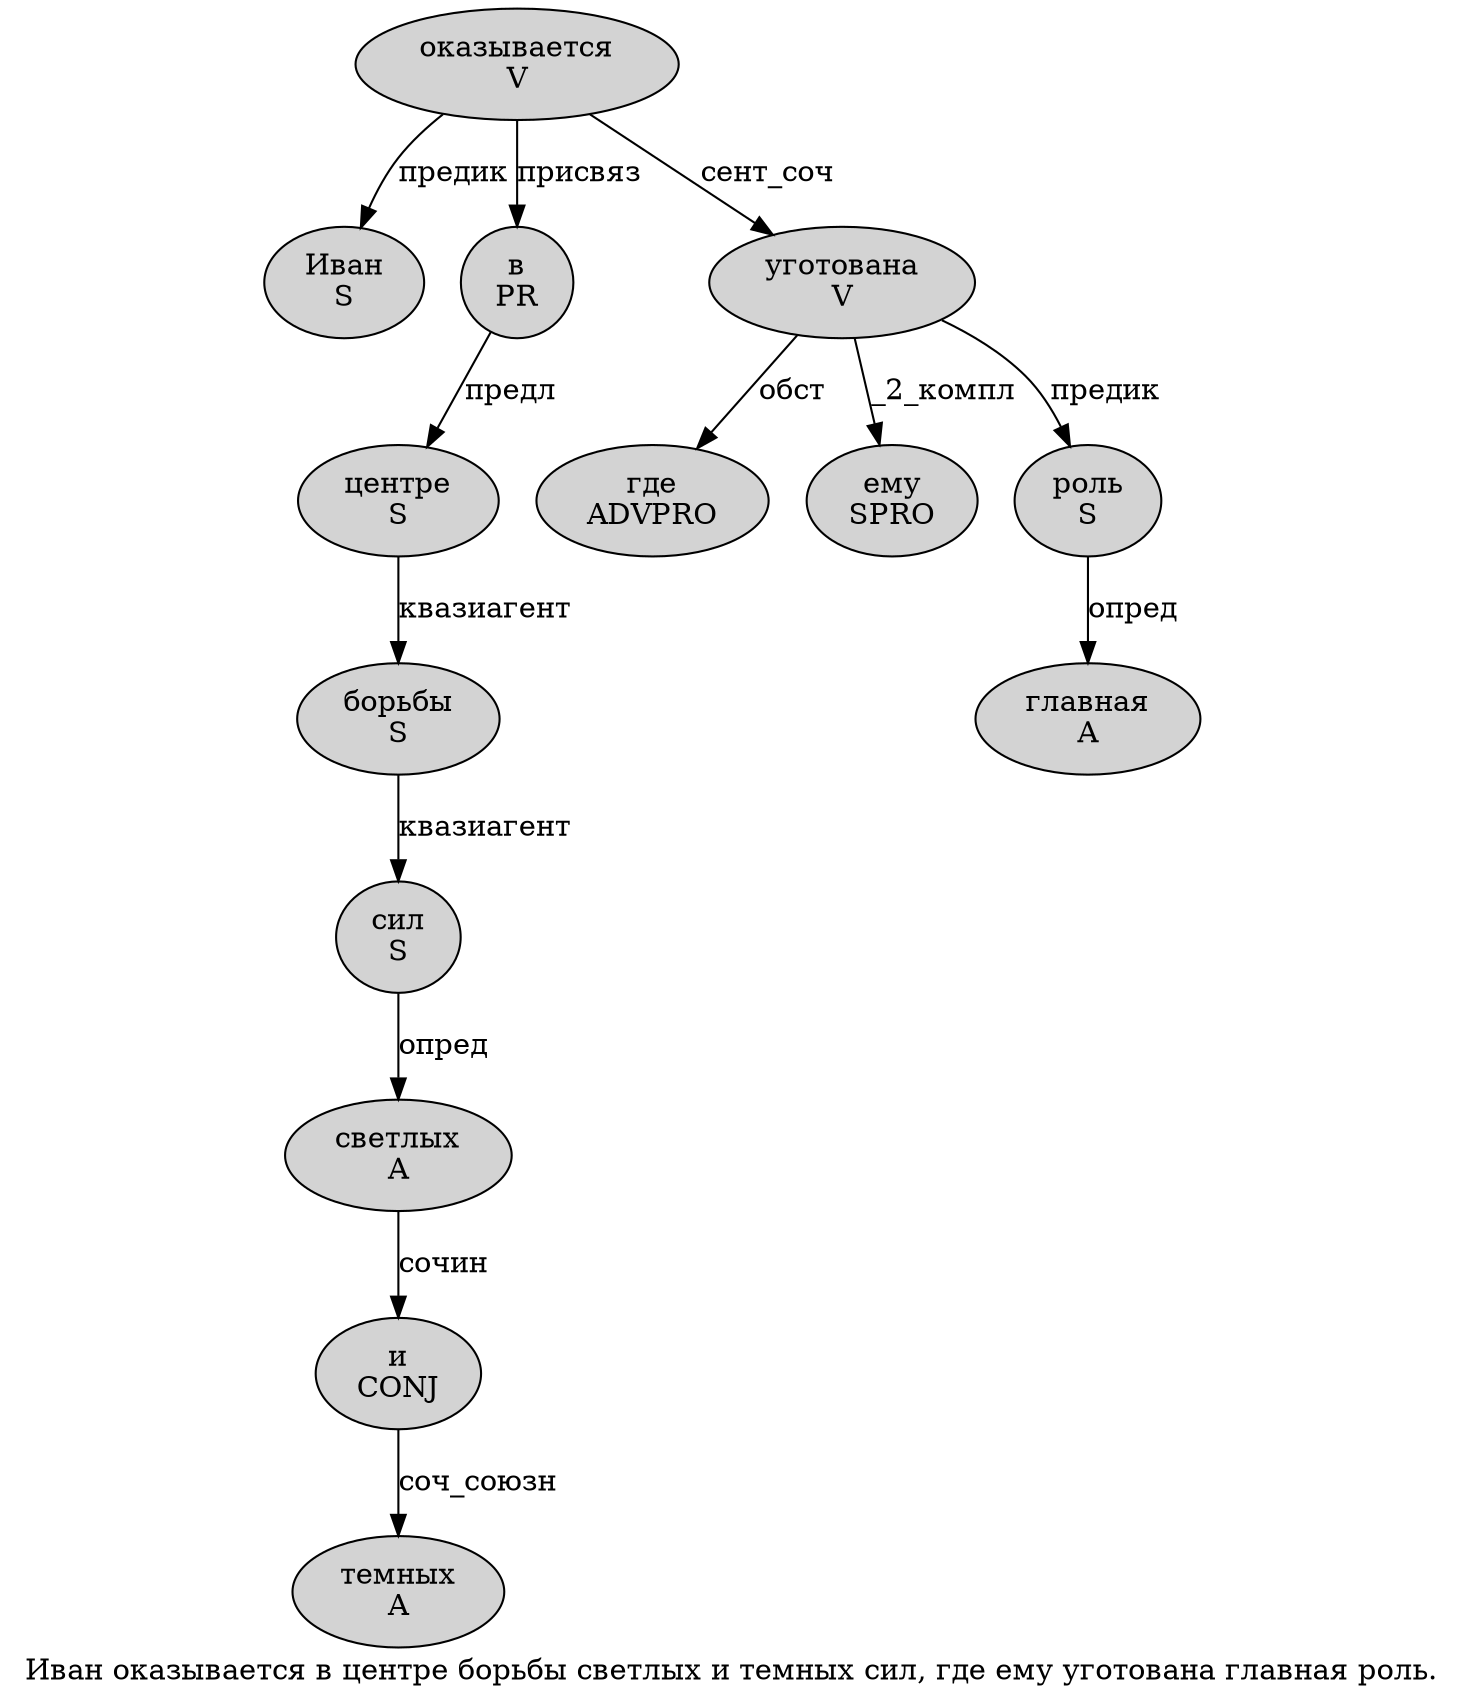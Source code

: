 digraph SENTENCE_488 {
	graph [label="Иван оказывается в центре борьбы светлых и темных сил, где ему уготована главная роль."]
	node [style=filled]
		0 [label="Иван
S" color="" fillcolor=lightgray penwidth=1 shape=ellipse]
		1 [label="оказывается
V" color="" fillcolor=lightgray penwidth=1 shape=ellipse]
		2 [label="в
PR" color="" fillcolor=lightgray penwidth=1 shape=ellipse]
		3 [label="центре
S" color="" fillcolor=lightgray penwidth=1 shape=ellipse]
		4 [label="борьбы
S" color="" fillcolor=lightgray penwidth=1 shape=ellipse]
		5 [label="светлых
A" color="" fillcolor=lightgray penwidth=1 shape=ellipse]
		6 [label="и
CONJ" color="" fillcolor=lightgray penwidth=1 shape=ellipse]
		7 [label="темных
A" color="" fillcolor=lightgray penwidth=1 shape=ellipse]
		8 [label="сил
S" color="" fillcolor=lightgray penwidth=1 shape=ellipse]
		10 [label="где
ADVPRO" color="" fillcolor=lightgray penwidth=1 shape=ellipse]
		11 [label="ему
SPRO" color="" fillcolor=lightgray penwidth=1 shape=ellipse]
		12 [label="уготована
V" color="" fillcolor=lightgray penwidth=1 shape=ellipse]
		13 [label="главная
A" color="" fillcolor=lightgray penwidth=1 shape=ellipse]
		14 [label="роль
S" color="" fillcolor=lightgray penwidth=1 shape=ellipse]
			2 -> 3 [label="предл"]
			5 -> 6 [label="сочин"]
			6 -> 7 [label="соч_союзн"]
			4 -> 8 [label="квазиагент"]
			3 -> 4 [label="квазиагент"]
			1 -> 0 [label="предик"]
			1 -> 2 [label="присвяз"]
			1 -> 12 [label="сент_соч"]
			12 -> 10 [label="обст"]
			12 -> 11 [label="_2_компл"]
			12 -> 14 [label="предик"]
			14 -> 13 [label="опред"]
			8 -> 5 [label="опред"]
}